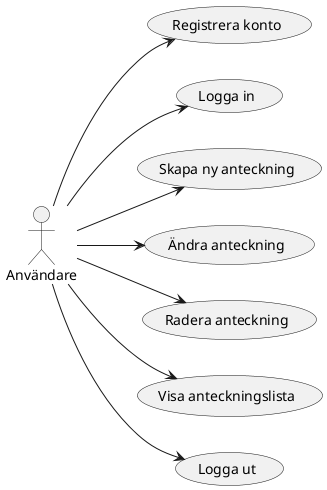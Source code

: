 @startuml UseCaseDiagram

left to right direction
actor Användare as User

User --> (Registrera konto)
User --> (Logga in)
User --> (Skapa ny anteckning)
User --> (Ändra anteckning)
User --> (Radera anteckning)
User --> (Visa anteckningslista)
User --> (Logga ut)
@enduml
